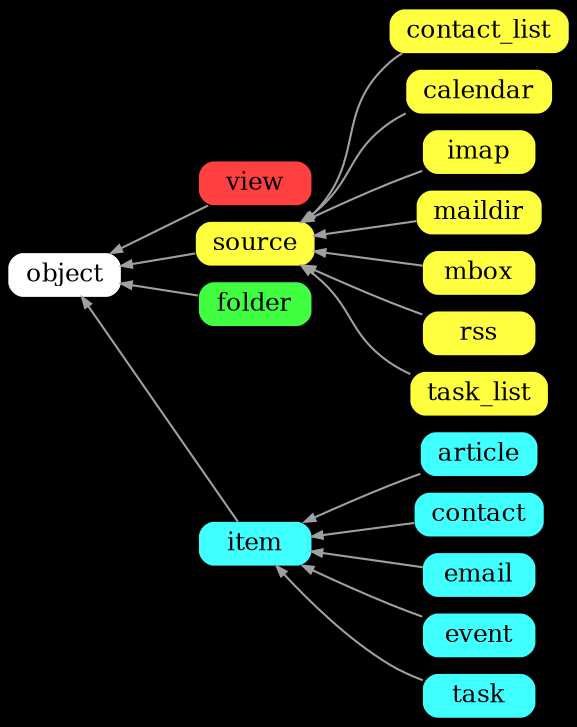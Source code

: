 digraph inherit {
	graph [
		rankdir="RL"
		bgcolor="black"
		color="white"
		nodesep="0.1"
		ranksep="0.5"
	];

	node [
		shape="Mrecord"
		fontsize="12"
		style="filled"
		height="0.2"
		penwidth="0.0"
	];

	edge [
		penwidth="1.0"
		color="#A0A0A0"
		arrowsize="0.5"
	];


	object       [ fillcolor="#ffffff" ];

	view         [ fillcolor="#ff4040" ];
	source       [ fillcolor="#ffff40" ];
	folder       [ fillcolor="#40ff40" ];
	item         [ fillcolor="#40ffff" ];

	contact_list [ fillcolor="#ffff40" ];
	calendar     [ fillcolor="#ffff40" ];
	imap         [ fillcolor="#ffff40" ];
	maildir      [ fillcolor="#ffff40" ];
	mbox         [ fillcolor="#ffff40" ];
	rss          [ fillcolor="#ffff40" ];
	task_list    [ fillcolor="#ffff40" ];

	article      [ fillcolor="#40ffff" ];
	contact      [ fillcolor="#40ffff" ];
	email        [ fillcolor="#40ffff" ];
	event        [ fillcolor="#40ffff" ];
	task         [ fillcolor="#40ffff" ];

	view         -> object;
	source       -> object;
	folder       -> object;
	item         -> object;

	contact_list -> source;
	calendar     -> source;
	imap         -> source;
	maildir      -> source;
	mbox         -> source;
	rss          -> source;
	task_list    -> source;

	article      -> item;
	contact      -> item;
	email        -> item;
	event        -> item;
	task         -> item;
}

